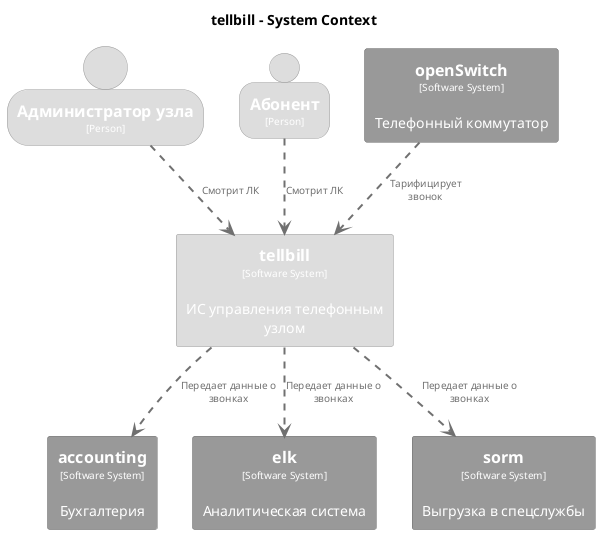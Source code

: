 @startuml
set separator none
title tellbill - System Context

top to bottom direction

skinparam {
  arrowFontSize 10
  defaultTextAlignment center
  wrapWidth 200
  maxMessageSize 100
}

hide stereotype

skinparam rectangle<<accounting>> {
  BackgroundColor #999999
  FontColor #ffffff
  BorderColor #6b6b6b
  shadowing false
}
skinparam rectangle<<elk>> {
  BackgroundColor #999999
  FontColor #ffffff
  BorderColor #6b6b6b
  shadowing false
}
skinparam rectangle<<openSwitch>> {
  BackgroundColor #999999
  FontColor #ffffff
  BorderColor #6b6b6b
  shadowing false
}
skinparam rectangle<<sorm>> {
  BackgroundColor #999999
  FontColor #ffffff
  BorderColor #6b6b6b
  shadowing false
}
skinparam rectangle<<tellbill>> {
  BackgroundColor #dddddd
  FontColor #ffffff
  BorderColor #9a9a9a
  shadowing false
}
skinparam person<<Абонент>> {
  BackgroundColor #dddddd
  FontColor #ffffff
  BorderColor #9a9a9a
  shadowing false
}
skinparam person<<Администраторузла>> {
  BackgroundColor #dddddd
  FontColor #ffffff
  BorderColor #9a9a9a
  shadowing false
}

person "==Администратор узла\n<size:10>[Person]</size>" <<Администраторузла>> as Администраторузла
person "==Абонент\n<size:10>[Person]</size>" <<Абонент>> as Абонент
rectangle "==openSwitch\n<size:10>[Software System]</size>\n\nТелефонный коммутатор" <<openSwitch>> as openSwitch
rectangle "==accounting\n<size:10>[Software System]</size>\n\nБухгалтерия" <<accounting>> as accounting
rectangle "==elk\n<size:10>[Software System]</size>\n\nАналитическая система" <<elk>> as elk
rectangle "==sorm\n<size:10>[Software System]</size>\n\nВыгрузка в спецслужбы" <<sorm>> as sorm
rectangle "==tellbill\n<size:10>[Software System]</size>\n\nИС управления телефонным узлом" <<tellbill>> as tellbill

tellbill .[#707070,thickness=2].> elk : "<color:#707070>Передает данные о звонках"
tellbill .[#707070,thickness=2].> sorm : "<color:#707070>Передает данные о звонках"
tellbill .[#707070,thickness=2].> accounting : "<color:#707070>Передает данные о звонках"
openSwitch .[#707070,thickness=2].> tellbill : "<color:#707070>Тарифицирует звонок"
Абонент .[#707070,thickness=2].> tellbill : "<color:#707070>Смотрит ЛК"
Администраторузла .[#707070,thickness=2].> tellbill : "<color:#707070>Смотрит ЛК"
@enduml